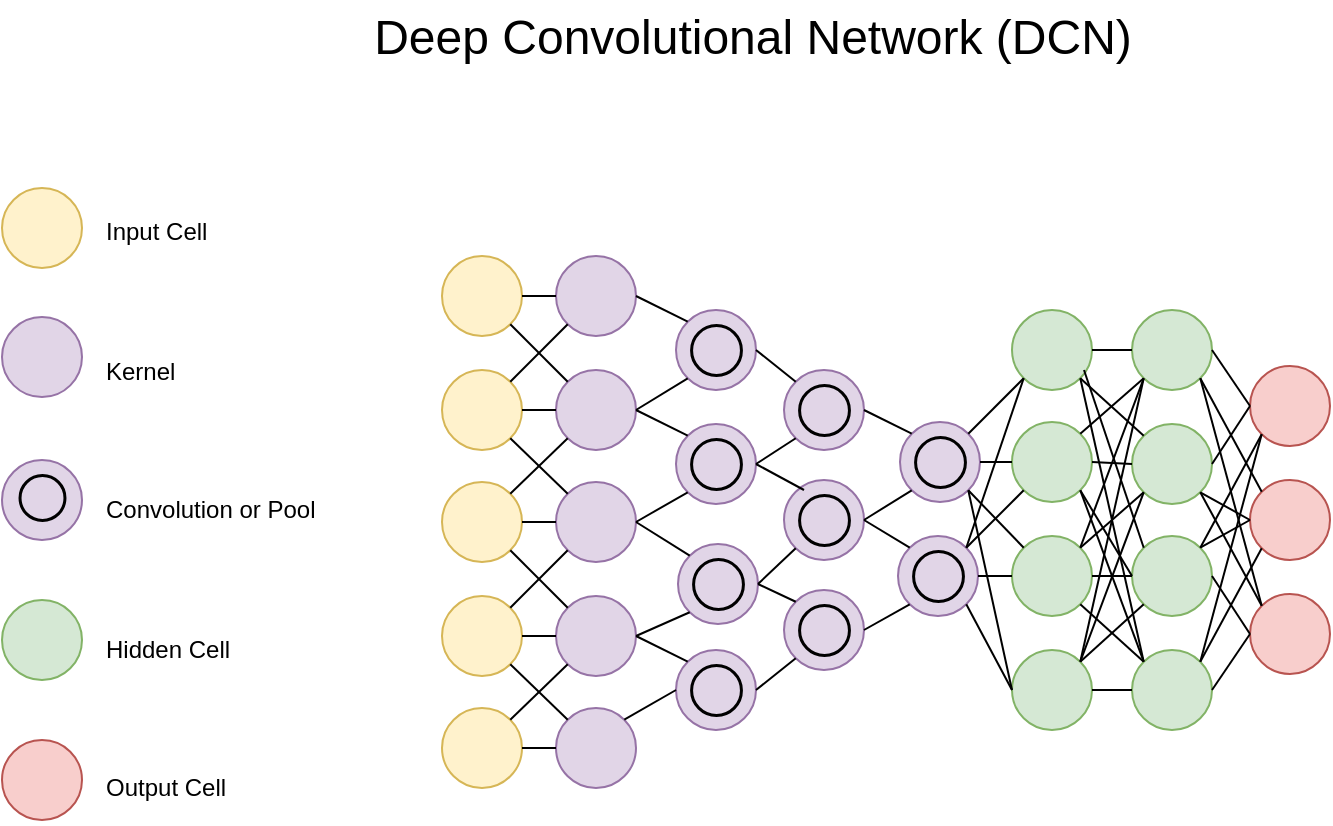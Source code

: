 <mxfile version="20.6.2" type="device"><diagram id="1C0KFWOz3Z1hnWo1IfDT" name="Deep Convolutional Network (DCN)"><mxGraphModel dx="786" dy="572" grid="1" gridSize="10" guides="1" tooltips="1" connect="1" arrows="1" fold="1" page="1" pageScale="1" pageWidth="850" pageHeight="1100" math="0" shadow="0"><root><mxCell id="0"/><mxCell id="1" parent="0"/><mxCell id="4O7t7U1OnSMsDp06-u0s-186" value="&lt;font style=&quot;font-size: 24px;&quot;&gt;Deep Convolutional Network (DCN)&lt;/font&gt;" style="text;html=1;strokeColor=none;fillColor=none;align=center;verticalAlign=middle;whiteSpace=wrap;rounded=0;shadow=1;strokeWidth=1.5;" parent="1" vertex="1"><mxGeometry x="232" y="330" width="387" height="30" as="geometry"/></mxCell><mxCell id="4O7t7U1OnSMsDp06-u0s-187" value="" style="group" parent="1" vertex="1" connectable="0"><mxGeometry x="270" y="454" width="444" height="266" as="geometry"/></mxCell><mxCell id="4O7t7U1OnSMsDp06-u0s-3" value="" style="ellipse;whiteSpace=wrap;html=1;aspect=fixed;strokeColor=#d6b656;fillColor=#fff2cc;" parent="4O7t7U1OnSMsDp06-u0s-187" vertex="1"><mxGeometry width="40" height="40" as="geometry"/></mxCell><mxCell id="4O7t7U1OnSMsDp06-u0s-4" value="" style="ellipse;whiteSpace=wrap;html=1;aspect=fixed;strokeColor=#d6b656;fillColor=#fff2cc;" parent="4O7t7U1OnSMsDp06-u0s-187" vertex="1"><mxGeometry y="57" width="40" height="40" as="geometry"/></mxCell><mxCell id="4O7t7U1OnSMsDp06-u0s-5" value="" style="ellipse;whiteSpace=wrap;html=1;aspect=fixed;strokeColor=#d6b656;fillColor=#fff2cc;" parent="4O7t7U1OnSMsDp06-u0s-187" vertex="1"><mxGeometry y="113" width="40" height="40" as="geometry"/></mxCell><mxCell id="4O7t7U1OnSMsDp06-u0s-6" value="" style="ellipse;whiteSpace=wrap;html=1;aspect=fixed;strokeColor=#d6b656;fillColor=#fff2cc;" parent="4O7t7U1OnSMsDp06-u0s-187" vertex="1"><mxGeometry y="170" width="40" height="40" as="geometry"/></mxCell><mxCell id="4O7t7U1OnSMsDp06-u0s-7" value="" style="ellipse;whiteSpace=wrap;html=1;aspect=fixed;strokeColor=#d6b656;fillColor=#fff2cc;" parent="4O7t7U1OnSMsDp06-u0s-187" vertex="1"><mxGeometry y="226" width="40" height="40" as="geometry"/></mxCell><mxCell id="4O7t7U1OnSMsDp06-u0s-8" value="" style="ellipse;whiteSpace=wrap;html=1;aspect=fixed;strokeColor=#9673a6;fillColor=#E1D5E7;" parent="4O7t7U1OnSMsDp06-u0s-187" vertex="1"><mxGeometry x="57" width="40" height="40" as="geometry"/></mxCell><mxCell id="4O7t7U1OnSMsDp06-u0s-9" value="" style="ellipse;whiteSpace=wrap;html=1;aspect=fixed;strokeColor=#9673a6;fillColor=#e1d5e7;" parent="4O7t7U1OnSMsDp06-u0s-187" vertex="1"><mxGeometry x="57" y="57" width="40" height="40" as="geometry"/></mxCell><mxCell id="4O7t7U1OnSMsDp06-u0s-10" value="" style="ellipse;whiteSpace=wrap;html=1;aspect=fixed;strokeColor=#9673a6;fillColor=#e1d5e7;" parent="4O7t7U1OnSMsDp06-u0s-187" vertex="1"><mxGeometry x="57" y="113" width="40" height="40" as="geometry"/></mxCell><mxCell id="4O7t7U1OnSMsDp06-u0s-11" value="" style="ellipse;whiteSpace=wrap;html=1;aspect=fixed;strokeColor=#9673a6;fillColor=#e1d5e7;" parent="4O7t7U1OnSMsDp06-u0s-187" vertex="1"><mxGeometry x="57" y="170" width="40" height="40" as="geometry"/></mxCell><mxCell id="4O7t7U1OnSMsDp06-u0s-12" value="" style="ellipse;whiteSpace=wrap;html=1;aspect=fixed;strokeColor=#9673a6;fillColor=#e1d5e7;" parent="4O7t7U1OnSMsDp06-u0s-187" vertex="1"><mxGeometry x="57" y="226" width="40" height="40" as="geometry"/></mxCell><mxCell id="4O7t7U1OnSMsDp06-u0s-44" value="" style="ellipse;whiteSpace=wrap;html=1;aspect=fixed;strokeColor=#82b366;fillColor=#d5e8d4;" parent="4O7t7U1OnSMsDp06-u0s-187" vertex="1"><mxGeometry x="285" y="27" width="40" height="40" as="geometry"/></mxCell><mxCell id="4O7t7U1OnSMsDp06-u0s-45" value="" style="ellipse;whiteSpace=wrap;html=1;aspect=fixed;strokeColor=#82b366;fillColor=#d5e8d4;" parent="4O7t7U1OnSMsDp06-u0s-187" vertex="1"><mxGeometry x="285" y="83" width="40" height="40" as="geometry"/></mxCell><mxCell id="4O7t7U1OnSMsDp06-u0s-46" value="" style="ellipse;whiteSpace=wrap;html=1;aspect=fixed;strokeColor=#82b366;fillColor=#d5e8d4;" parent="4O7t7U1OnSMsDp06-u0s-187" vertex="1"><mxGeometry x="285" y="140" width="40" height="40" as="geometry"/></mxCell><mxCell id="4O7t7U1OnSMsDp06-u0s-47" value="" style="ellipse;whiteSpace=wrap;html=1;aspect=fixed;strokeColor=#82b366;fillColor=#d5e8d4;" parent="4O7t7U1OnSMsDp06-u0s-187" vertex="1"><mxGeometry x="285" y="197" width="40" height="40" as="geometry"/></mxCell><mxCell id="4O7t7U1OnSMsDp06-u0s-48" value="" style="ellipse;whiteSpace=wrap;html=1;aspect=fixed;strokeColor=#82b366;fillColor=#d5e8d4;" parent="4O7t7U1OnSMsDp06-u0s-187" vertex="1"><mxGeometry x="345" y="27" width="40" height="40" as="geometry"/></mxCell><mxCell id="4O7t7U1OnSMsDp06-u0s-49" value="" style="ellipse;whiteSpace=wrap;html=1;aspect=fixed;strokeColor=#82b366;fillColor=#d5e8d4;" parent="4O7t7U1OnSMsDp06-u0s-187" vertex="1"><mxGeometry x="345" y="84" width="40" height="40" as="geometry"/></mxCell><mxCell id="4O7t7U1OnSMsDp06-u0s-50" value="" style="ellipse;whiteSpace=wrap;html=1;aspect=fixed;strokeColor=#82b366;fillColor=#d5e8d4;" parent="4O7t7U1OnSMsDp06-u0s-187" vertex="1"><mxGeometry x="345" y="140" width="40" height="40" as="geometry"/></mxCell><mxCell id="4O7t7U1OnSMsDp06-u0s-51" value="" style="ellipse;whiteSpace=wrap;html=1;aspect=fixed;strokeColor=#82b366;fillColor=#d5e8d4;" parent="4O7t7U1OnSMsDp06-u0s-187" vertex="1"><mxGeometry x="345" y="197" width="40" height="40" as="geometry"/></mxCell><mxCell id="4O7t7U1OnSMsDp06-u0s-52" value="" style="ellipse;whiteSpace=wrap;html=1;aspect=fixed;strokeColor=#b85450;fillColor=#f8cecc;" parent="4O7t7U1OnSMsDp06-u0s-187" vertex="1"><mxGeometry x="404" y="55" width="40" height="40" as="geometry"/></mxCell><mxCell id="4O7t7U1OnSMsDp06-u0s-53" value="" style="ellipse;whiteSpace=wrap;html=1;aspect=fixed;strokeColor=#b85450;fillColor=#f8cecc;" parent="4O7t7U1OnSMsDp06-u0s-187" vertex="1"><mxGeometry x="404" y="112" width="40" height="40" as="geometry"/></mxCell><mxCell id="4O7t7U1OnSMsDp06-u0s-54" value="" style="ellipse;whiteSpace=wrap;html=1;aspect=fixed;strokeColor=#b85450;fillColor=#f8cecc;" parent="4O7t7U1OnSMsDp06-u0s-187" vertex="1"><mxGeometry x="404" y="169" width="40" height="40" as="geometry"/></mxCell><mxCell id="4O7t7U1OnSMsDp06-u0s-58" value="" style="group" parent="4O7t7U1OnSMsDp06-u0s-187" vertex="1" connectable="0"><mxGeometry x="117" y="27" width="40" height="40" as="geometry"/></mxCell><mxCell id="4O7t7U1OnSMsDp06-u0s-13" value="" style="ellipse;whiteSpace=wrap;html=1;aspect=fixed;strokeColor=#9673a6;fillColor=#e1d5e7;" parent="4O7t7U1OnSMsDp06-u0s-58" vertex="1"><mxGeometry width="40" height="40" as="geometry"/></mxCell><mxCell id="4O7t7U1OnSMsDp06-u0s-14" value="" style="ellipse;whiteSpace=wrap;html=1;aspect=fixed;fillColor=none;strokeWidth=1.5;" parent="4O7t7U1OnSMsDp06-u0s-58" vertex="1"><mxGeometry x="7.54" y="7.53" width="24.93" height="24.93" as="geometry"/></mxCell><mxCell id="4O7t7U1OnSMsDp06-u0s-62" value="" style="group" parent="4O7t7U1OnSMsDp06-u0s-187" vertex="1" connectable="0"><mxGeometry x="117" y="84" width="40" height="40" as="geometry"/></mxCell><mxCell id="4O7t7U1OnSMsDp06-u0s-63" value="" style="ellipse;whiteSpace=wrap;html=1;aspect=fixed;strokeColor=#9673a6;fillColor=#e1d5e7;" parent="4O7t7U1OnSMsDp06-u0s-62" vertex="1"><mxGeometry width="40" height="40" as="geometry"/></mxCell><mxCell id="4O7t7U1OnSMsDp06-u0s-64" value="" style="ellipse;whiteSpace=wrap;html=1;aspect=fixed;fillColor=none;strokeWidth=1.5;" parent="4O7t7U1OnSMsDp06-u0s-62" vertex="1"><mxGeometry x="7.54" y="7.53" width="24.93" height="24.93" as="geometry"/></mxCell><mxCell id="4O7t7U1OnSMsDp06-u0s-65" value="" style="group" parent="4O7t7U1OnSMsDp06-u0s-187" vertex="1" connectable="0"><mxGeometry x="171" y="57" width="40" height="40" as="geometry"/></mxCell><mxCell id="4O7t7U1OnSMsDp06-u0s-66" value="" style="ellipse;whiteSpace=wrap;html=1;aspect=fixed;strokeColor=#9673a6;fillColor=#e1d5e7;" parent="4O7t7U1OnSMsDp06-u0s-65" vertex="1"><mxGeometry width="40" height="40" as="geometry"/></mxCell><mxCell id="4O7t7U1OnSMsDp06-u0s-67" value="" style="ellipse;whiteSpace=wrap;html=1;aspect=fixed;fillColor=none;strokeWidth=1.5;" parent="4O7t7U1OnSMsDp06-u0s-65" vertex="1"><mxGeometry x="7.54" y="7.53" width="24.93" height="24.93" as="geometry"/></mxCell><mxCell id="4O7t7U1OnSMsDp06-u0s-68" value="" style="group" parent="4O7t7U1OnSMsDp06-u0s-187" vertex="1" connectable="0"><mxGeometry x="116" y="139" width="42" height="42" as="geometry"/></mxCell><mxCell id="4O7t7U1OnSMsDp06-u0s-87" value="" style="group" parent="4O7t7U1OnSMsDp06-u0s-68" vertex="1" connectable="0"><mxGeometry x="2" y="2" width="40" height="40" as="geometry"/></mxCell><mxCell id="4O7t7U1OnSMsDp06-u0s-112" value="" style="group" parent="4O7t7U1OnSMsDp06-u0s-87" vertex="1" connectable="0"><mxGeometry y="3" width="40" height="40" as="geometry"/></mxCell><mxCell id="4O7t7U1OnSMsDp06-u0s-69" value="" style="ellipse;whiteSpace=wrap;html=1;aspect=fixed;strokeColor=#9673a6;fillColor=#e1d5e7;" parent="4O7t7U1OnSMsDp06-u0s-112" vertex="1"><mxGeometry width="40" height="40" as="geometry"/></mxCell><mxCell id="4O7t7U1OnSMsDp06-u0s-70" value="" style="ellipse;whiteSpace=wrap;html=1;aspect=fixed;fillColor=none;strokeWidth=1.5;" parent="4O7t7U1OnSMsDp06-u0s-112" vertex="1"><mxGeometry x="7.54" y="7.53" width="24.93" height="24.93" as="geometry"/></mxCell><mxCell id="4O7t7U1OnSMsDp06-u0s-71" value="" style="group" parent="4O7t7U1OnSMsDp06-u0s-187" vertex="1" connectable="0"><mxGeometry x="171" y="112" width="40" height="40" as="geometry"/></mxCell><mxCell id="4O7t7U1OnSMsDp06-u0s-72" value="" style="ellipse;whiteSpace=wrap;html=1;aspect=fixed;strokeColor=#9673a6;fillColor=#e1d5e7;" parent="4O7t7U1OnSMsDp06-u0s-71" vertex="1"><mxGeometry width="40" height="40" as="geometry"/></mxCell><mxCell id="4O7t7U1OnSMsDp06-u0s-73" value="" style="ellipse;whiteSpace=wrap;html=1;aspect=fixed;fillColor=none;strokeWidth=1.5;" parent="4O7t7U1OnSMsDp06-u0s-71" vertex="1"><mxGeometry x="7.54" y="7.53" width="24.93" height="24.93" as="geometry"/></mxCell><mxCell id="4O7t7U1OnSMsDp06-u0s-74" value="" style="group" parent="4O7t7U1OnSMsDp06-u0s-187" vertex="1" connectable="0"><mxGeometry x="117" y="197" width="40" height="40" as="geometry"/></mxCell><mxCell id="4O7t7U1OnSMsDp06-u0s-75" value="" style="ellipse;whiteSpace=wrap;html=1;aspect=fixed;strokeColor=#9673a6;fillColor=#e1d5e7;" parent="4O7t7U1OnSMsDp06-u0s-74" vertex="1"><mxGeometry width="40" height="40" as="geometry"/></mxCell><mxCell id="4O7t7U1OnSMsDp06-u0s-76" value="" style="ellipse;whiteSpace=wrap;html=1;aspect=fixed;fillColor=none;strokeWidth=1.5;" parent="4O7t7U1OnSMsDp06-u0s-74" vertex="1"><mxGeometry x="7.54" y="7.53" width="24.93" height="24.93" as="geometry"/></mxCell><mxCell id="4O7t7U1OnSMsDp06-u0s-77" value="" style="group" parent="4O7t7U1OnSMsDp06-u0s-187" vertex="1" connectable="0"><mxGeometry x="229" y="83" width="40" height="40" as="geometry"/></mxCell><mxCell id="4O7t7U1OnSMsDp06-u0s-78" value="" style="ellipse;whiteSpace=wrap;html=1;aspect=fixed;strokeColor=#9673a6;fillColor=#e1d5e7;" parent="4O7t7U1OnSMsDp06-u0s-77" vertex="1"><mxGeometry width="40" height="40" as="geometry"/></mxCell><mxCell id="4O7t7U1OnSMsDp06-u0s-79" value="" style="ellipse;whiteSpace=wrap;html=1;aspect=fixed;fillColor=none;strokeWidth=1.5;" parent="4O7t7U1OnSMsDp06-u0s-77" vertex="1"><mxGeometry x="7.54" y="7.53" width="24.93" height="24.93" as="geometry"/></mxCell><mxCell id="4O7t7U1OnSMsDp06-u0s-80" value="" style="group" parent="4O7t7U1OnSMsDp06-u0s-187" vertex="1" connectable="0"><mxGeometry x="228" y="140" width="40" height="40" as="geometry"/></mxCell><mxCell id="4O7t7U1OnSMsDp06-u0s-81" value="" style="ellipse;whiteSpace=wrap;html=1;aspect=fixed;strokeColor=#9673a6;fillColor=#e1d5e7;" parent="4O7t7U1OnSMsDp06-u0s-80" vertex="1"><mxGeometry width="40" height="40" as="geometry"/></mxCell><mxCell id="4O7t7U1OnSMsDp06-u0s-82" value="" style="ellipse;whiteSpace=wrap;html=1;aspect=fixed;fillColor=none;strokeWidth=1.5;" parent="4O7t7U1OnSMsDp06-u0s-80" vertex="1"><mxGeometry x="7.54" y="7.53" width="24.93" height="24.93" as="geometry"/></mxCell><mxCell id="4O7t7U1OnSMsDp06-u0s-83" value="" style="group" parent="4O7t7U1OnSMsDp06-u0s-187" vertex="1" connectable="0"><mxGeometry x="171" y="167" width="40" height="40" as="geometry"/></mxCell><mxCell id="4O7t7U1OnSMsDp06-u0s-84" value="" style="ellipse;whiteSpace=wrap;html=1;aspect=fixed;strokeColor=#9673a6;fillColor=#e1d5e7;" parent="4O7t7U1OnSMsDp06-u0s-83" vertex="1"><mxGeometry width="40" height="40" as="geometry"/></mxCell><mxCell id="4O7t7U1OnSMsDp06-u0s-85" value="" style="ellipse;whiteSpace=wrap;html=1;aspect=fixed;fillColor=none;strokeWidth=1.5;" parent="4O7t7U1OnSMsDp06-u0s-83" vertex="1"><mxGeometry x="7.54" y="7.53" width="24.93" height="24.93" as="geometry"/></mxCell><mxCell id="4O7t7U1OnSMsDp06-u0s-106" value="" style="endArrow=none;html=1;rounded=0;exitX=1;exitY=0.5;exitDx=0;exitDy=0;entryX=0;entryY=0.5;entryDx=0;entryDy=0;" parent="4O7t7U1OnSMsDp06-u0s-187" source="4O7t7U1OnSMsDp06-u0s-3" target="4O7t7U1OnSMsDp06-u0s-8" edge="1"><mxGeometry width="50" height="50" relative="1" as="geometry"><mxPoint x="211" y="219" as="sourcePoint"/><mxPoint x="261" y="169" as="targetPoint"/></mxGeometry></mxCell><mxCell id="4O7t7U1OnSMsDp06-u0s-107" value="" style="endArrow=none;html=1;rounded=0;exitX=1;exitY=0.5;exitDx=0;exitDy=0;entryX=0;entryY=0.5;entryDx=0;entryDy=0;" parent="4O7t7U1OnSMsDp06-u0s-187" source="4O7t7U1OnSMsDp06-u0s-4" target="4O7t7U1OnSMsDp06-u0s-9" edge="1"><mxGeometry width="50" height="50" relative="1" as="geometry"><mxPoint x="211" y="217" as="sourcePoint"/><mxPoint x="261" y="167" as="targetPoint"/></mxGeometry></mxCell><mxCell id="4O7t7U1OnSMsDp06-u0s-108" value="" style="endArrow=none;html=1;rounded=0;exitX=1;exitY=0.5;exitDx=0;exitDy=0;entryX=0;entryY=0.5;entryDx=0;entryDy=0;" parent="4O7t7U1OnSMsDp06-u0s-187" source="4O7t7U1OnSMsDp06-u0s-5" target="4O7t7U1OnSMsDp06-u0s-10" edge="1"><mxGeometry width="50" height="50" relative="1" as="geometry"><mxPoint x="211" y="217" as="sourcePoint"/><mxPoint x="61" y="131" as="targetPoint"/></mxGeometry></mxCell><mxCell id="4O7t7U1OnSMsDp06-u0s-109" value="" style="endArrow=none;html=1;rounded=0;exitX=1;exitY=0.5;exitDx=0;exitDy=0;entryX=0;entryY=0.5;entryDx=0;entryDy=0;" parent="4O7t7U1OnSMsDp06-u0s-187" source="4O7t7U1OnSMsDp06-u0s-6" target="4O7t7U1OnSMsDp06-u0s-11" edge="1"><mxGeometry width="50" height="50" relative="1" as="geometry"><mxPoint x="211" y="217" as="sourcePoint"/><mxPoint x="51" y="207" as="targetPoint"/></mxGeometry></mxCell><mxCell id="4O7t7U1OnSMsDp06-u0s-110" value="" style="endArrow=none;html=1;rounded=0;exitX=1;exitY=0.5;exitDx=0;exitDy=0;entryX=0;entryY=0.5;entryDx=0;entryDy=0;" parent="4O7t7U1OnSMsDp06-u0s-187" source="4O7t7U1OnSMsDp06-u0s-7" target="4O7t7U1OnSMsDp06-u0s-12" edge="1"><mxGeometry width="50" height="50" relative="1" as="geometry"><mxPoint x="211" y="217" as="sourcePoint"/><mxPoint x="261" y="167" as="targetPoint"/></mxGeometry></mxCell><mxCell id="4O7t7U1OnSMsDp06-u0s-113" value="" style="endArrow=none;html=1;rounded=0;exitX=1;exitY=1;exitDx=0;exitDy=0;entryX=0;entryY=0;entryDx=0;entryDy=0;" parent="4O7t7U1OnSMsDp06-u0s-187" source="4O7t7U1OnSMsDp06-u0s-3" target="4O7t7U1OnSMsDp06-u0s-9" edge="1"><mxGeometry width="50" height="50" relative="1" as="geometry"><mxPoint x="211" y="197" as="sourcePoint"/><mxPoint x="261" y="147" as="targetPoint"/></mxGeometry></mxCell><mxCell id="4O7t7U1OnSMsDp06-u0s-114" value="" style="endArrow=none;html=1;rounded=0;exitX=1;exitY=1;exitDx=0;exitDy=0;entryX=0;entryY=0;entryDx=0;entryDy=0;" parent="4O7t7U1OnSMsDp06-u0s-187" source="4O7t7U1OnSMsDp06-u0s-4" target="4O7t7U1OnSMsDp06-u0s-10" edge="1"><mxGeometry width="50" height="50" relative="1" as="geometry"><mxPoint x="211" y="197" as="sourcePoint"/><mxPoint x="261" y="147" as="targetPoint"/></mxGeometry></mxCell><mxCell id="4O7t7U1OnSMsDp06-u0s-115" value="" style="endArrow=none;html=1;rounded=0;exitX=1;exitY=1;exitDx=0;exitDy=0;entryX=0;entryY=0;entryDx=0;entryDy=0;" parent="4O7t7U1OnSMsDp06-u0s-187" source="4O7t7U1OnSMsDp06-u0s-5" target="4O7t7U1OnSMsDp06-u0s-11" edge="1"><mxGeometry width="50" height="50" relative="1" as="geometry"><mxPoint x="211" y="197" as="sourcePoint"/><mxPoint x="261" y="147" as="targetPoint"/></mxGeometry></mxCell><mxCell id="4O7t7U1OnSMsDp06-u0s-116" value="" style="endArrow=none;html=1;rounded=0;exitX=1;exitY=1;exitDx=0;exitDy=0;entryX=0;entryY=0;entryDx=0;entryDy=0;" parent="4O7t7U1OnSMsDp06-u0s-187" source="4O7t7U1OnSMsDp06-u0s-6" target="4O7t7U1OnSMsDp06-u0s-12" edge="1"><mxGeometry width="50" height="50" relative="1" as="geometry"><mxPoint x="211" y="197" as="sourcePoint"/><mxPoint x="261" y="147" as="targetPoint"/></mxGeometry></mxCell><mxCell id="4O7t7U1OnSMsDp06-u0s-117" value="" style="endArrow=none;html=1;rounded=0;exitX=1;exitY=0;exitDx=0;exitDy=0;entryX=0;entryY=1;entryDx=0;entryDy=0;" parent="4O7t7U1OnSMsDp06-u0s-187" source="4O7t7U1OnSMsDp06-u0s-4" target="4O7t7U1OnSMsDp06-u0s-8" edge="1"><mxGeometry width="50" height="50" relative="1" as="geometry"><mxPoint x="21" y="-43" as="sourcePoint"/><mxPoint x="71" y="-93" as="targetPoint"/></mxGeometry></mxCell><mxCell id="4O7t7U1OnSMsDp06-u0s-118" value="" style="endArrow=none;html=1;rounded=0;exitX=1;exitY=0;exitDx=0;exitDy=0;entryX=0;entryY=1;entryDx=0;entryDy=0;" parent="4O7t7U1OnSMsDp06-u0s-187" source="4O7t7U1OnSMsDp06-u0s-5" target="4O7t7U1OnSMsDp06-u0s-9" edge="1"><mxGeometry width="50" height="50" relative="1" as="geometry"><mxPoint x="44.142" y="72.858" as="sourcePoint"/><mxPoint x="72.858" y="44.142" as="targetPoint"/></mxGeometry></mxCell><mxCell id="4O7t7U1OnSMsDp06-u0s-119" value="" style="endArrow=none;html=1;rounded=0;exitX=1;exitY=0;exitDx=0;exitDy=0;entryX=0;entryY=1;entryDx=0;entryDy=0;" parent="4O7t7U1OnSMsDp06-u0s-187" source="4O7t7U1OnSMsDp06-u0s-6" target="4O7t7U1OnSMsDp06-u0s-10" edge="1"><mxGeometry width="50" height="50" relative="1" as="geometry"><mxPoint x="54.142" y="82.858" as="sourcePoint"/><mxPoint x="82.858" y="54.142" as="targetPoint"/></mxGeometry></mxCell><mxCell id="4O7t7U1OnSMsDp06-u0s-120" value="" style="endArrow=none;html=1;rounded=0;exitX=1;exitY=0;exitDx=0;exitDy=0;entryX=0;entryY=1;entryDx=0;entryDy=0;" parent="4O7t7U1OnSMsDp06-u0s-187" source="4O7t7U1OnSMsDp06-u0s-7" target="4O7t7U1OnSMsDp06-u0s-11" edge="1"><mxGeometry width="50" height="50" relative="1" as="geometry"><mxPoint x="64.142" y="92.858" as="sourcePoint"/><mxPoint x="92.858" y="64.142" as="targetPoint"/></mxGeometry></mxCell><mxCell id="4O7t7U1OnSMsDp06-u0s-121" value="" style="endArrow=none;html=1;rounded=0;exitX=1;exitY=0.5;exitDx=0;exitDy=0;entryX=0;entryY=1;entryDx=0;entryDy=0;" parent="4O7t7U1OnSMsDp06-u0s-187" source="4O7t7U1OnSMsDp06-u0s-9" target="4O7t7U1OnSMsDp06-u0s-13" edge="1"><mxGeometry width="50" height="50" relative="1" as="geometry"><mxPoint x="74.142" y="102.858" as="sourcePoint"/><mxPoint x="102.858" y="74.142" as="targetPoint"/></mxGeometry></mxCell><mxCell id="4O7t7U1OnSMsDp06-u0s-123" value="" style="endArrow=none;html=1;rounded=0;exitX=1;exitY=0.5;exitDx=0;exitDy=0;entryX=0;entryY=0;entryDx=0;entryDy=0;" parent="4O7t7U1OnSMsDp06-u0s-187" source="4O7t7U1OnSMsDp06-u0s-8" target="4O7t7U1OnSMsDp06-u0s-13" edge="1"><mxGeometry width="50" height="50" relative="1" as="geometry"><mxPoint x="107" y="87" as="sourcePoint"/><mxPoint x="126.858" y="71.142" as="targetPoint"/></mxGeometry></mxCell><mxCell id="4O7t7U1OnSMsDp06-u0s-125" value="" style="endArrow=none;html=1;rounded=0;exitX=1;exitY=0.5;exitDx=0;exitDy=0;entryX=0;entryY=1;entryDx=0;entryDy=0;" parent="4O7t7U1OnSMsDp06-u0s-187" source="4O7t7U1OnSMsDp06-u0s-10" target="4O7t7U1OnSMsDp06-u0s-63" edge="1"><mxGeometry width="50" height="50" relative="1" as="geometry"><mxPoint x="107" y="87" as="sourcePoint"/><mxPoint x="132.858" y="71.142" as="targetPoint"/></mxGeometry></mxCell><mxCell id="4O7t7U1OnSMsDp06-u0s-129" value="" style="endArrow=none;html=1;rounded=0;exitX=1;exitY=0.5;exitDx=0;exitDy=0;entryX=0;entryY=0;entryDx=0;entryDy=0;" parent="4O7t7U1OnSMsDp06-u0s-187" source="4O7t7U1OnSMsDp06-u0s-9" target="4O7t7U1OnSMsDp06-u0s-63" edge="1"><mxGeometry width="50" height="50" relative="1" as="geometry"><mxPoint x="127" y="107" as="sourcePoint"/><mxPoint x="152.858" y="91.142" as="targetPoint"/></mxGeometry></mxCell><mxCell id="4O7t7U1OnSMsDp06-u0s-131" value="" style="endArrow=none;html=1;rounded=0;exitX=1;exitY=0.5;exitDx=0;exitDy=0;entryX=0;entryY=1;entryDx=0;entryDy=0;" parent="4O7t7U1OnSMsDp06-u0s-187" source="4O7t7U1OnSMsDp06-u0s-11" target="4O7t7U1OnSMsDp06-u0s-69" edge="1"><mxGeometry width="50" height="50" relative="1" as="geometry"><mxPoint x="147" y="127" as="sourcePoint"/><mxPoint x="172.858" y="111.142" as="targetPoint"/></mxGeometry></mxCell><mxCell id="4O7t7U1OnSMsDp06-u0s-132" value="" style="endArrow=none;html=1;rounded=0;exitX=1;exitY=0.5;exitDx=0;exitDy=0;entryX=0;entryY=0;entryDx=0;entryDy=0;" parent="4O7t7U1OnSMsDp06-u0s-187" source="4O7t7U1OnSMsDp06-u0s-11" target="4O7t7U1OnSMsDp06-u0s-75" edge="1"><mxGeometry width="50" height="50" relative="1" as="geometry"><mxPoint x="157" y="137" as="sourcePoint"/><mxPoint x="182.858" y="121.142" as="targetPoint"/></mxGeometry></mxCell><mxCell id="4O7t7U1OnSMsDp06-u0s-133" value="" style="endArrow=none;html=1;rounded=0;exitX=1;exitY=0;exitDx=0;exitDy=0;entryX=0;entryY=0.5;entryDx=0;entryDy=0;" parent="4O7t7U1OnSMsDp06-u0s-187" source="4O7t7U1OnSMsDp06-u0s-12" target="4O7t7U1OnSMsDp06-u0s-75" edge="1"><mxGeometry width="50" height="50" relative="1" as="geometry"><mxPoint x="167" y="147" as="sourcePoint"/><mxPoint x="192.858" y="131.142" as="targetPoint"/></mxGeometry></mxCell><mxCell id="4O7t7U1OnSMsDp06-u0s-135" value="" style="endArrow=none;html=1;rounded=0;exitX=1;exitY=0.5;exitDx=0;exitDy=0;entryX=0;entryY=0;entryDx=0;entryDy=0;" parent="4O7t7U1OnSMsDp06-u0s-187" source="4O7t7U1OnSMsDp06-u0s-10" target="4O7t7U1OnSMsDp06-u0s-69" edge="1"><mxGeometry width="50" height="50" relative="1" as="geometry"><mxPoint x="107" y="143" as="sourcePoint"/><mxPoint x="132.858" y="128.142" as="targetPoint"/></mxGeometry></mxCell><mxCell id="4O7t7U1OnSMsDp06-u0s-136" value="" style="endArrow=none;html=1;rounded=0;exitX=1;exitY=0.5;exitDx=0;exitDy=0;entryX=0;entryY=0;entryDx=0;entryDy=0;" parent="4O7t7U1OnSMsDp06-u0s-187" source="4O7t7U1OnSMsDp06-u0s-13" target="4O7t7U1OnSMsDp06-u0s-66" edge="1"><mxGeometry width="50" height="50" relative="1" as="geometry"><mxPoint x="191" y="297" as="sourcePoint"/><mxPoint x="241" y="247" as="targetPoint"/></mxGeometry></mxCell><mxCell id="4O7t7U1OnSMsDp06-u0s-137" value="" style="endArrow=none;html=1;rounded=0;exitX=1;exitY=0.5;exitDx=0;exitDy=0;entryX=0;entryY=1;entryDx=0;entryDy=0;" parent="4O7t7U1OnSMsDp06-u0s-187" source="4O7t7U1OnSMsDp06-u0s-63" target="4O7t7U1OnSMsDp06-u0s-66" edge="1"><mxGeometry width="50" height="50" relative="1" as="geometry"><mxPoint x="167" y="57" as="sourcePoint"/><mxPoint x="186.858" y="72.858" as="targetPoint"/></mxGeometry></mxCell><mxCell id="4O7t7U1OnSMsDp06-u0s-138" value="" style="endArrow=none;html=1;rounded=0;exitX=1;exitY=0.5;exitDx=0;exitDy=0;entryX=0;entryY=1;entryDx=0;entryDy=0;" parent="4O7t7U1OnSMsDp06-u0s-187" source="4O7t7U1OnSMsDp06-u0s-69" target="4O7t7U1OnSMsDp06-u0s-72" edge="1"><mxGeometry width="50" height="50" relative="1" as="geometry"><mxPoint x="167" y="114" as="sourcePoint"/><mxPoint x="186.858" y="101.142" as="targetPoint"/></mxGeometry></mxCell><mxCell id="4O7t7U1OnSMsDp06-u0s-139" value="" style="endArrow=none;html=1;rounded=0;exitX=1;exitY=0.5;exitDx=0;exitDy=0;entryX=0.25;entryY=0.125;entryDx=0;entryDy=0;entryPerimeter=0;" parent="4O7t7U1OnSMsDp06-u0s-187" source="4O7t7U1OnSMsDp06-u0s-63" target="4O7t7U1OnSMsDp06-u0s-72" edge="1"><mxGeometry width="50" height="50" relative="1" as="geometry"><mxPoint x="168" y="174" as="sourcePoint"/><mxPoint x="186.858" y="156.142" as="targetPoint"/></mxGeometry></mxCell><mxCell id="4O7t7U1OnSMsDp06-u0s-142" value="" style="endArrow=none;html=1;rounded=0;exitX=1;exitY=0.5;exitDx=0;exitDy=0;entryX=0;entryY=0;entryDx=0;entryDy=0;" parent="4O7t7U1OnSMsDp06-u0s-187" source="4O7t7U1OnSMsDp06-u0s-69" target="4O7t7U1OnSMsDp06-u0s-84" edge="1"><mxGeometry width="50" height="50" relative="1" as="geometry"><mxPoint x="168" y="174" as="sourcePoint"/><mxPoint x="186.858" y="156.142" as="targetPoint"/></mxGeometry></mxCell><mxCell id="4O7t7U1OnSMsDp06-u0s-143" value="" style="endArrow=none;html=1;rounded=0;exitX=1;exitY=0.5;exitDx=0;exitDy=0;entryX=0;entryY=1;entryDx=0;entryDy=0;" parent="4O7t7U1OnSMsDp06-u0s-187" source="4O7t7U1OnSMsDp06-u0s-75" target="4O7t7U1OnSMsDp06-u0s-84" edge="1"><mxGeometry width="50" height="50" relative="1" as="geometry"><mxPoint x="168" y="174" as="sourcePoint"/><mxPoint x="181" y="217" as="targetPoint"/></mxGeometry></mxCell><mxCell id="4O7t7U1OnSMsDp06-u0s-144" value="" style="endArrow=none;html=1;rounded=0;exitX=1;exitY=0.5;exitDx=0;exitDy=0;entryX=0;entryY=0;entryDx=0;entryDy=0;" parent="4O7t7U1OnSMsDp06-u0s-187" source="4O7t7U1OnSMsDp06-u0s-66" target="4O7t7U1OnSMsDp06-u0s-78" edge="1"><mxGeometry width="50" height="50" relative="1" as="geometry"><mxPoint x="167" y="227" as="sourcePoint"/><mxPoint x="186.858" y="211.142" as="targetPoint"/></mxGeometry></mxCell><mxCell id="4O7t7U1OnSMsDp06-u0s-145" value="" style="endArrow=none;html=1;rounded=0;exitX=1;exitY=0.5;exitDx=0;exitDy=0;entryX=0;entryY=1;entryDx=0;entryDy=0;" parent="4O7t7U1OnSMsDp06-u0s-187" source="4O7t7U1OnSMsDp06-u0s-72" target="4O7t7U1OnSMsDp06-u0s-78" edge="1"><mxGeometry width="50" height="50" relative="1" as="geometry"><mxPoint x="221" y="87" as="sourcePoint"/><mxPoint x="244.858" y="98.858" as="targetPoint"/></mxGeometry></mxCell><mxCell id="4O7t7U1OnSMsDp06-u0s-146" value="" style="endArrow=none;html=1;rounded=0;exitX=1;exitY=0.5;exitDx=0;exitDy=0;entryX=0;entryY=1;entryDx=0;entryDy=0;" parent="4O7t7U1OnSMsDp06-u0s-187" source="4O7t7U1OnSMsDp06-u0s-84" target="4O7t7U1OnSMsDp06-u0s-81" edge="1"><mxGeometry width="50" height="50" relative="1" as="geometry"><mxPoint x="221" y="142" as="sourcePoint"/><mxPoint x="244.858" y="127.142" as="targetPoint"/></mxGeometry></mxCell><mxCell id="4O7t7U1OnSMsDp06-u0s-147" value="" style="endArrow=none;html=1;rounded=0;exitX=1;exitY=0.5;exitDx=0;exitDy=0;entryX=0;entryY=0;entryDx=0;entryDy=0;" parent="4O7t7U1OnSMsDp06-u0s-187" source="4O7t7U1OnSMsDp06-u0s-72" target="4O7t7U1OnSMsDp06-u0s-81" edge="1"><mxGeometry width="50" height="50" relative="1" as="geometry"><mxPoint x="221" y="197" as="sourcePoint"/><mxPoint x="243.858" y="184.142" as="targetPoint"/></mxGeometry></mxCell><mxCell id="4O7t7U1OnSMsDp06-u0s-148" value="" style="endArrow=none;html=1;rounded=0;entryX=0;entryY=1;entryDx=0;entryDy=0;exitX=1;exitY=0;exitDx=0;exitDy=0;" parent="4O7t7U1OnSMsDp06-u0s-187" source="4O7t7U1OnSMsDp06-u0s-78" target="4O7t7U1OnSMsDp06-u0s-44" edge="1"><mxGeometry width="50" height="50" relative="1" as="geometry"><mxPoint x="249" y="61" as="sourcePoint"/><mxPoint x="244.858" y="98.858" as="targetPoint"/></mxGeometry></mxCell><mxCell id="4O7t7U1OnSMsDp06-u0s-150" value="" style="endArrow=none;html=1;rounded=0;entryX=0;entryY=0.5;entryDx=0;entryDy=0;exitX=1;exitY=0.5;exitDx=0;exitDy=0;" parent="4O7t7U1OnSMsDp06-u0s-187" source="4O7t7U1OnSMsDp06-u0s-78" target="4O7t7U1OnSMsDp06-u0s-45" edge="1"><mxGeometry width="50" height="50" relative="1" as="geometry"><mxPoint x="221" y="37" as="sourcePoint"/><mxPoint x="300.858" y="71.142" as="targetPoint"/></mxGeometry></mxCell><mxCell id="4O7t7U1OnSMsDp06-u0s-151" value="" style="endArrow=none;html=1;rounded=0;entryX=0;entryY=0.5;entryDx=0;entryDy=0;exitX=1;exitY=0.5;exitDx=0;exitDy=0;" parent="4O7t7U1OnSMsDp06-u0s-187" source="4O7t7U1OnSMsDp06-u0s-81" target="4O7t7U1OnSMsDp06-u0s-46" edge="1"><mxGeometry width="50" height="50" relative="1" as="geometry"><mxPoint x="279" y="113" as="sourcePoint"/><mxPoint x="295" y="113" as="targetPoint"/></mxGeometry></mxCell><mxCell id="4O7t7U1OnSMsDp06-u0s-152" value="" style="endArrow=none;html=1;rounded=0;entryX=0;entryY=0.5;entryDx=0;entryDy=0;exitX=1;exitY=1;exitDx=0;exitDy=0;" parent="4O7t7U1OnSMsDp06-u0s-187" source="4O7t7U1OnSMsDp06-u0s-81" target="4O7t7U1OnSMsDp06-u0s-47" edge="1"><mxGeometry width="50" height="50" relative="1" as="geometry"><mxPoint x="273.142" y="98.858" as="sourcePoint"/><mxPoint x="300.858" y="71.142" as="targetPoint"/></mxGeometry></mxCell><mxCell id="4O7t7U1OnSMsDp06-u0s-153" value="" style="endArrow=none;html=1;rounded=0;entryX=0;entryY=1;entryDx=0;entryDy=0;exitX=1;exitY=0;exitDx=0;exitDy=0;" parent="4O7t7U1OnSMsDp06-u0s-187" source="4O7t7U1OnSMsDp06-u0s-81" target="4O7t7U1OnSMsDp06-u0s-44" edge="1"><mxGeometry width="50" height="50" relative="1" as="geometry"><mxPoint x="273.142" y="98.858" as="sourcePoint"/><mxPoint x="300.858" y="71.142" as="targetPoint"/></mxGeometry></mxCell><mxCell id="4O7t7U1OnSMsDp06-u0s-154" value="" style="endArrow=none;html=1;rounded=0;entryX=0;entryY=0.5;entryDx=0;entryDy=0;exitX=1;exitY=1;exitDx=0;exitDy=0;" parent="4O7t7U1OnSMsDp06-u0s-187" source="4O7t7U1OnSMsDp06-u0s-78" target="4O7t7U1OnSMsDp06-u0s-47" edge="1"><mxGeometry width="50" height="50" relative="1" as="geometry"><mxPoint x="273.142" y="98.858" as="sourcePoint"/><mxPoint x="300.858" y="71.142" as="targetPoint"/></mxGeometry></mxCell><mxCell id="4O7t7U1OnSMsDp06-u0s-155" value="" style="endArrow=none;html=1;rounded=0;entryX=0;entryY=0;entryDx=0;entryDy=0;exitX=1;exitY=1;exitDx=0;exitDy=0;" parent="4O7t7U1OnSMsDp06-u0s-187" source="4O7t7U1OnSMsDp06-u0s-78" target="4O7t7U1OnSMsDp06-u0s-46" edge="1"><mxGeometry width="50" height="50" relative="1" as="geometry"><mxPoint x="281" y="127" as="sourcePoint"/><mxPoint x="295" y="227" as="targetPoint"/></mxGeometry></mxCell><mxCell id="4O7t7U1OnSMsDp06-u0s-156" value="" style="endArrow=none;html=1;rounded=0;entryX=0;entryY=1;entryDx=0;entryDy=0;exitX=1;exitY=0;exitDx=0;exitDy=0;" parent="4O7t7U1OnSMsDp06-u0s-187" source="4O7t7U1OnSMsDp06-u0s-81" target="4O7t7U1OnSMsDp06-u0s-45" edge="1"><mxGeometry width="50" height="50" relative="1" as="geometry"><mxPoint x="231" y="7" as="sourcePoint"/><mxPoint x="300.858" y="71.142" as="targetPoint"/></mxGeometry></mxCell><mxCell id="4O7t7U1OnSMsDp06-u0s-157" value="" style="endArrow=none;html=1;rounded=0;exitX=1;exitY=0.5;exitDx=0;exitDy=0;entryX=0;entryY=0.5;entryDx=0;entryDy=0;" parent="4O7t7U1OnSMsDp06-u0s-187" source="4O7t7U1OnSMsDp06-u0s-44" target="4O7t7U1OnSMsDp06-u0s-48" edge="1"><mxGeometry width="50" height="50" relative="1" as="geometry"><mxPoint x="311" y="-3" as="sourcePoint"/><mxPoint x="361" y="-53" as="targetPoint"/></mxGeometry></mxCell><mxCell id="4O7t7U1OnSMsDp06-u0s-159" value="" style="endArrow=none;html=1;rounded=0;exitX=1;exitY=1;exitDx=0;exitDy=0;entryX=0;entryY=0;entryDx=0;entryDy=0;" parent="4O7t7U1OnSMsDp06-u0s-187" source="4O7t7U1OnSMsDp06-u0s-44" target="4O7t7U1OnSMsDp06-u0s-49" edge="1"><mxGeometry width="50" height="50" relative="1" as="geometry"><mxPoint x="281" y="7" as="sourcePoint"/><mxPoint x="331" y="-43" as="targetPoint"/></mxGeometry></mxCell><mxCell id="4O7t7U1OnSMsDp06-u0s-160" value="" style="endArrow=none;html=1;rounded=0;entryX=0;entryY=0;entryDx=0;entryDy=0;" parent="4O7t7U1OnSMsDp06-u0s-187" target="4O7t7U1OnSMsDp06-u0s-50" edge="1"><mxGeometry width="50" height="50" relative="1" as="geometry"><mxPoint x="321" y="57" as="sourcePoint"/><mxPoint x="360.858" y="99.858" as="targetPoint"/></mxGeometry></mxCell><mxCell id="4O7t7U1OnSMsDp06-u0s-161" value="" style="endArrow=none;html=1;rounded=0;entryX=0;entryY=0;entryDx=0;entryDy=0;exitX=1;exitY=1;exitDx=0;exitDy=0;" parent="4O7t7U1OnSMsDp06-u0s-187" source="4O7t7U1OnSMsDp06-u0s-44" target="4O7t7U1OnSMsDp06-u0s-51" edge="1"><mxGeometry width="50" height="50" relative="1" as="geometry"><mxPoint x="331" y="67" as="sourcePoint"/><mxPoint x="360.858" y="155.858" as="targetPoint"/></mxGeometry></mxCell><mxCell id="4O7t7U1OnSMsDp06-u0s-162" value="" style="endArrow=none;html=1;rounded=0;entryX=0;entryY=0.5;entryDx=0;entryDy=0;exitX=1;exitY=1;exitDx=0;exitDy=0;" parent="4O7t7U1OnSMsDp06-u0s-187" source="4O7t7U1OnSMsDp06-u0s-45" target="4O7t7U1OnSMsDp06-u0s-50" edge="1"><mxGeometry width="50" height="50" relative="1" as="geometry"><mxPoint x="341" y="77" as="sourcePoint"/><mxPoint x="370.858" y="165.858" as="targetPoint"/></mxGeometry></mxCell><mxCell id="4O7t7U1OnSMsDp06-u0s-163" value="" style="endArrow=none;html=1;rounded=0;entryX=0;entryY=0;entryDx=0;entryDy=0;exitX=1;exitY=1;exitDx=0;exitDy=0;" parent="4O7t7U1OnSMsDp06-u0s-187" source="4O7t7U1OnSMsDp06-u0s-45" target="4O7t7U1OnSMsDp06-u0s-51" edge="1"><mxGeometry width="50" height="50" relative="1" as="geometry"><mxPoint x="329.142" y="127.142" as="sourcePoint"/><mxPoint x="355" y="170" as="targetPoint"/></mxGeometry></mxCell><mxCell id="4O7t7U1OnSMsDp06-u0s-164" value="" style="endArrow=none;html=1;rounded=0;entryX=0;entryY=0.5;entryDx=0;entryDy=0;exitX=1;exitY=0.5;exitDx=0;exitDy=0;" parent="4O7t7U1OnSMsDp06-u0s-187" source="4O7t7U1OnSMsDp06-u0s-45" target="4O7t7U1OnSMsDp06-u0s-49" edge="1"><mxGeometry width="50" height="50" relative="1" as="geometry"><mxPoint x="329.142" y="127.142" as="sourcePoint"/><mxPoint x="360.858" y="212.858" as="targetPoint"/></mxGeometry></mxCell><mxCell id="4O7t7U1OnSMsDp06-u0s-165" value="" style="endArrow=none;html=1;rounded=0;entryX=0;entryY=0.5;entryDx=0;entryDy=0;exitX=1;exitY=0.5;exitDx=0;exitDy=0;" parent="4O7t7U1OnSMsDp06-u0s-187" source="4O7t7U1OnSMsDp06-u0s-46" target="4O7t7U1OnSMsDp06-u0s-50" edge="1"><mxGeometry width="50" height="50" relative="1" as="geometry"><mxPoint x="335" y="113" as="sourcePoint"/><mxPoint x="355" y="114" as="targetPoint"/></mxGeometry></mxCell><mxCell id="4O7t7U1OnSMsDp06-u0s-166" value="" style="endArrow=none;html=1;rounded=0;entryX=0;entryY=0;entryDx=0;entryDy=0;exitX=1;exitY=1;exitDx=0;exitDy=0;" parent="4O7t7U1OnSMsDp06-u0s-187" source="4O7t7U1OnSMsDp06-u0s-46" target="4O7t7U1OnSMsDp06-u0s-51" edge="1"><mxGeometry width="50" height="50" relative="1" as="geometry"><mxPoint x="335" y="170" as="sourcePoint"/><mxPoint x="355" y="170" as="targetPoint"/></mxGeometry></mxCell><mxCell id="4O7t7U1OnSMsDp06-u0s-167" value="" style="endArrow=none;html=1;rounded=0;exitX=1;exitY=0.5;exitDx=0;exitDy=0;entryX=0;entryY=0.5;entryDx=0;entryDy=0;" parent="4O7t7U1OnSMsDp06-u0s-187" source="4O7t7U1OnSMsDp06-u0s-47" target="4O7t7U1OnSMsDp06-u0s-51" edge="1"><mxGeometry width="50" height="50" relative="1" as="geometry"><mxPoint x="329.142" y="184.142" as="sourcePoint"/><mxPoint x="341" y="237" as="targetPoint"/></mxGeometry></mxCell><mxCell id="4O7t7U1OnSMsDp06-u0s-168" value="" style="endArrow=none;html=1;rounded=0;exitX=1;exitY=0;exitDx=0;exitDy=0;entryX=0;entryY=1;entryDx=0;entryDy=0;" parent="4O7t7U1OnSMsDp06-u0s-187" source="4O7t7U1OnSMsDp06-u0s-47" target="4O7t7U1OnSMsDp06-u0s-50" edge="1"><mxGeometry width="50" height="50" relative="1" as="geometry"><mxPoint x="335" y="227" as="sourcePoint"/><mxPoint x="355" y="227" as="targetPoint"/></mxGeometry></mxCell><mxCell id="4O7t7U1OnSMsDp06-u0s-169" value="" style="endArrow=none;html=1;rounded=0;exitX=1;exitY=0;exitDx=0;exitDy=0;entryX=0;entryY=1;entryDx=0;entryDy=0;" parent="4O7t7U1OnSMsDp06-u0s-187" source="4O7t7U1OnSMsDp06-u0s-47" target="4O7t7U1OnSMsDp06-u0s-49" edge="1"><mxGeometry width="50" height="50" relative="1" as="geometry"><mxPoint x="329.142" y="212.858" as="sourcePoint"/><mxPoint x="360.858" y="184.142" as="targetPoint"/></mxGeometry></mxCell><mxCell id="4O7t7U1OnSMsDp06-u0s-170" value="" style="endArrow=none;html=1;rounded=0;exitX=1;exitY=0;exitDx=0;exitDy=0;entryX=0;entryY=1;entryDx=0;entryDy=0;" parent="4O7t7U1OnSMsDp06-u0s-187" source="4O7t7U1OnSMsDp06-u0s-47" target="4O7t7U1OnSMsDp06-u0s-48" edge="1"><mxGeometry width="50" height="50" relative="1" as="geometry"><mxPoint x="329.142" y="212.858" as="sourcePoint"/><mxPoint x="360.858" y="128.142" as="targetPoint"/></mxGeometry></mxCell><mxCell id="4O7t7U1OnSMsDp06-u0s-171" value="" style="endArrow=none;html=1;rounded=0;exitX=1;exitY=0;exitDx=0;exitDy=0;entryX=0;entryY=1;entryDx=0;entryDy=0;" parent="4O7t7U1OnSMsDp06-u0s-187" source="4O7t7U1OnSMsDp06-u0s-46" target="4O7t7U1OnSMsDp06-u0s-49" edge="1"><mxGeometry width="50" height="50" relative="1" as="geometry"><mxPoint x="329.142" y="212.858" as="sourcePoint"/><mxPoint x="360.858" y="71.142" as="targetPoint"/></mxGeometry></mxCell><mxCell id="4O7t7U1OnSMsDp06-u0s-172" value="" style="endArrow=none;html=1;rounded=0;exitX=1;exitY=0;exitDx=0;exitDy=0;entryX=0;entryY=1;entryDx=0;entryDy=0;" parent="4O7t7U1OnSMsDp06-u0s-187" source="4O7t7U1OnSMsDp06-u0s-46" target="4O7t7U1OnSMsDp06-u0s-48" edge="1"><mxGeometry width="50" height="50" relative="1" as="geometry"><mxPoint x="329.142" y="155.858" as="sourcePoint"/><mxPoint x="360.858" y="128.142" as="targetPoint"/></mxGeometry></mxCell><mxCell id="4O7t7U1OnSMsDp06-u0s-173" value="" style="endArrow=none;html=1;rounded=0;exitX=1;exitY=0;exitDx=0;exitDy=0;entryX=0;entryY=1;entryDx=0;entryDy=0;" parent="4O7t7U1OnSMsDp06-u0s-187" source="4O7t7U1OnSMsDp06-u0s-45" target="4O7t7U1OnSMsDp06-u0s-48" edge="1"><mxGeometry width="50" height="50" relative="1" as="geometry"><mxPoint x="339.142" y="165.858" as="sourcePoint"/><mxPoint x="370.858" y="138.142" as="targetPoint"/></mxGeometry></mxCell><mxCell id="4O7t7U1OnSMsDp06-u0s-174" value="" style="endArrow=none;html=1;rounded=0;exitX=1;exitY=0.5;exitDx=0;exitDy=0;entryX=0;entryY=0.5;entryDx=0;entryDy=0;" parent="4O7t7U1OnSMsDp06-u0s-187" source="4O7t7U1OnSMsDp06-u0s-48" target="4O7t7U1OnSMsDp06-u0s-52" edge="1"><mxGeometry width="50" height="50" relative="1" as="geometry"><mxPoint x="349.142" y="175.858" as="sourcePoint"/><mxPoint x="380.858" y="148.142" as="targetPoint"/></mxGeometry></mxCell><mxCell id="4O7t7U1OnSMsDp06-u0s-175" value="" style="endArrow=none;html=1;rounded=0;exitX=0;exitY=0.5;exitDx=0;exitDy=0;entryX=1;entryY=0.5;entryDx=0;entryDy=0;" parent="4O7t7U1OnSMsDp06-u0s-187" source="4O7t7U1OnSMsDp06-u0s-52" target="4O7t7U1OnSMsDp06-u0s-49" edge="1"><mxGeometry width="50" height="50" relative="1" as="geometry"><mxPoint x="395" y="57" as="sourcePoint"/><mxPoint x="414" y="85" as="targetPoint"/></mxGeometry></mxCell><mxCell id="4O7t7U1OnSMsDp06-u0s-176" value="" style="endArrow=none;html=1;rounded=0;exitX=0;exitY=0.5;exitDx=0;exitDy=0;entryX=1;entryY=0.5;entryDx=0;entryDy=0;" parent="4O7t7U1OnSMsDp06-u0s-187" source="4O7t7U1OnSMsDp06-u0s-54" target="4O7t7U1OnSMsDp06-u0s-50" edge="1"><mxGeometry width="50" height="50" relative="1" as="geometry"><mxPoint x="414" y="85" as="sourcePoint"/><mxPoint x="395" y="114" as="targetPoint"/></mxGeometry></mxCell><mxCell id="4O7t7U1OnSMsDp06-u0s-177" value="" style="endArrow=none;html=1;rounded=0;exitX=0;exitY=0.5;exitDx=0;exitDy=0;entryX=1;entryY=0.5;entryDx=0;entryDy=0;" parent="4O7t7U1OnSMsDp06-u0s-187" source="4O7t7U1OnSMsDp06-u0s-54" target="4O7t7U1OnSMsDp06-u0s-51" edge="1"><mxGeometry width="50" height="50" relative="1" as="geometry"><mxPoint x="414" y="199" as="sourcePoint"/><mxPoint x="395" y="170" as="targetPoint"/></mxGeometry></mxCell><mxCell id="4O7t7U1OnSMsDp06-u0s-178" value="" style="endArrow=none;html=1;rounded=0;exitX=0;exitY=1;exitDx=0;exitDy=0;entryX=1;entryY=0;entryDx=0;entryDy=0;" parent="4O7t7U1OnSMsDp06-u0s-187" source="4O7t7U1OnSMsDp06-u0s-53" target="4O7t7U1OnSMsDp06-u0s-51" edge="1"><mxGeometry width="50" height="50" relative="1" as="geometry"><mxPoint x="414" y="199" as="sourcePoint"/><mxPoint x="395" y="227" as="targetPoint"/></mxGeometry></mxCell><mxCell id="4O7t7U1OnSMsDp06-u0s-179" value="" style="endArrow=none;html=1;rounded=0;exitX=0;exitY=1;exitDx=0;exitDy=0;entryX=1;entryY=0;entryDx=0;entryDy=0;" parent="4O7t7U1OnSMsDp06-u0s-187" source="4O7t7U1OnSMsDp06-u0s-52" target="4O7t7U1OnSMsDp06-u0s-50" edge="1"><mxGeometry width="50" height="50" relative="1" as="geometry"><mxPoint x="419.858" y="156.142" as="sourcePoint"/><mxPoint x="389.142" y="212.858" as="targetPoint"/></mxGeometry></mxCell><mxCell id="4O7t7U1OnSMsDp06-u0s-180" value="" style="endArrow=none;html=1;rounded=0;exitX=0;exitY=0.5;exitDx=0;exitDy=0;entryX=1;entryY=1;entryDx=0;entryDy=0;" parent="4O7t7U1OnSMsDp06-u0s-187" source="4O7t7U1OnSMsDp06-u0s-53" target="4O7t7U1OnSMsDp06-u0s-49" edge="1"><mxGeometry width="50" height="50" relative="1" as="geometry"><mxPoint x="419.858" y="99.142" as="sourcePoint"/><mxPoint x="389.142" y="155.858" as="targetPoint"/></mxGeometry></mxCell><mxCell id="4O7t7U1OnSMsDp06-u0s-181" value="" style="endArrow=none;html=1;rounded=0;entryX=1;entryY=0;entryDx=0;entryDy=0;exitX=0;exitY=0.5;exitDx=0;exitDy=0;" parent="4O7t7U1OnSMsDp06-u0s-187" source="4O7t7U1OnSMsDp06-u0s-53" target="4O7t7U1OnSMsDp06-u0s-50" edge="1"><mxGeometry width="50" height="50" relative="1" as="geometry"><mxPoint x="491" y="167" as="sourcePoint"/><mxPoint x="389.142" y="128.142" as="targetPoint"/></mxGeometry></mxCell><mxCell id="4O7t7U1OnSMsDp06-u0s-182" value="" style="endArrow=none;html=1;rounded=0;entryX=1;entryY=1;entryDx=0;entryDy=0;exitX=0;exitY=0;exitDx=0;exitDy=0;" parent="4O7t7U1OnSMsDp06-u0s-187" source="4O7t7U1OnSMsDp06-u0s-53" target="4O7t7U1OnSMsDp06-u0s-48" edge="1"><mxGeometry width="50" height="50" relative="1" as="geometry"><mxPoint x="501" y="117" as="sourcePoint"/><mxPoint x="399.142" y="138.142" as="targetPoint"/></mxGeometry></mxCell><mxCell id="4O7t7U1OnSMsDp06-u0s-183" value="" style="endArrow=none;html=1;rounded=0;entryX=1;entryY=1;entryDx=0;entryDy=0;exitX=0;exitY=0;exitDx=0;exitDy=0;" parent="4O7t7U1OnSMsDp06-u0s-187" source="4O7t7U1OnSMsDp06-u0s-54" target="4O7t7U1OnSMsDp06-u0s-48" edge="1"><mxGeometry width="50" height="50" relative="1" as="geometry"><mxPoint x="419.858" y="127.858" as="sourcePoint"/><mxPoint x="389.142" y="71.142" as="targetPoint"/></mxGeometry></mxCell><mxCell id="4O7t7U1OnSMsDp06-u0s-184" value="" style="endArrow=none;html=1;rounded=0;entryX=1;entryY=1;entryDx=0;entryDy=0;exitX=0;exitY=0;exitDx=0;exitDy=0;" parent="4O7t7U1OnSMsDp06-u0s-187" source="4O7t7U1OnSMsDp06-u0s-54" target="4O7t7U1OnSMsDp06-u0s-49" edge="1"><mxGeometry width="50" height="50" relative="1" as="geometry"><mxPoint x="429.858" y="137.858" as="sourcePoint"/><mxPoint x="399.142" y="81.142" as="targetPoint"/></mxGeometry></mxCell><mxCell id="4O7t7U1OnSMsDp06-u0s-185" value="" style="endArrow=none;html=1;rounded=0;entryX=1;entryY=0;entryDx=0;entryDy=0;exitX=0;exitY=1;exitDx=0;exitDy=0;" parent="4O7t7U1OnSMsDp06-u0s-187" source="4O7t7U1OnSMsDp06-u0s-52" target="4O7t7U1OnSMsDp06-u0s-51" edge="1"><mxGeometry width="50" height="50" relative="1" as="geometry"><mxPoint x="439.858" y="147.858" as="sourcePoint"/><mxPoint x="409.142" y="91.142" as="targetPoint"/></mxGeometry></mxCell><mxCell id="hSjqTDTxQCV564CTINea-18" value="" style="group" parent="1" vertex="1" connectable="0"><mxGeometry x="50" y="420" width="180" height="316" as="geometry"/></mxCell><mxCell id="hSjqTDTxQCV564CTINea-1" value="" style="ellipse;whiteSpace=wrap;html=1;aspect=fixed;strokeColor=#82b366;fillColor=#d5e8d4;" parent="hSjqTDTxQCV564CTINea-18" vertex="1"><mxGeometry y="206" width="40" height="40" as="geometry"/></mxCell><mxCell id="hSjqTDTxQCV564CTINea-2" value="" style="group" parent="hSjqTDTxQCV564CTINea-18" vertex="1" connectable="0"><mxGeometry y="136" width="40" height="40" as="geometry"/></mxCell><mxCell id="hSjqTDTxQCV564CTINea-3" value="" style="ellipse;whiteSpace=wrap;html=1;aspect=fixed;strokeColor=#9673a6;fillColor=#e1d5e7;" parent="hSjqTDTxQCV564CTINea-2" vertex="1"><mxGeometry width="40" height="40" as="geometry"/></mxCell><mxCell id="hSjqTDTxQCV564CTINea-4" value="" style="ellipse;whiteSpace=wrap;html=1;aspect=fixed;fillColor=none;strokeWidth=1.5;" parent="hSjqTDTxQCV564CTINea-2" vertex="1"><mxGeometry x="8.765" y="7.53" width="22.47" height="22.47" as="geometry"/></mxCell><mxCell id="hSjqTDTxQCV564CTINea-5" value="" style="group" parent="hSjqTDTxQCV564CTINea-18" vertex="1" connectable="0"><mxGeometry y="276" width="40" height="40" as="geometry"/></mxCell><mxCell id="hSjqTDTxQCV564CTINea-6" value="" style="ellipse;whiteSpace=wrap;html=1;aspect=fixed;strokeColor=#b85450;fillColor=#f8cecc;" parent="hSjqTDTxQCV564CTINea-5" vertex="1"><mxGeometry width="40" height="40" as="geometry"/></mxCell><mxCell id="hSjqTDTxQCV564CTINea-8" value="" style="group" parent="hSjqTDTxQCV564CTINea-18" vertex="1" connectable="0"><mxGeometry width="40" height="40" as="geometry"/></mxCell><mxCell id="hSjqTDTxQCV564CTINea-9" value="" style="ellipse;whiteSpace=wrap;html=1;aspect=fixed;strokeColor=#d6b656;fillColor=#fff2cc;" parent="hSjqTDTxQCV564CTINea-8" vertex="1"><mxGeometry width="40" height="40" as="geometry"/></mxCell><mxCell id="hSjqTDTxQCV564CTINea-11" value="&lt;font style=&quot;font-size: 12px;&quot;&gt;Hidden Cell&lt;/font&gt;" style="text;html=1;strokeColor=none;fillColor=none;align=left;verticalAlign=middle;whiteSpace=wrap;rounded=0;shadow=1;strokeWidth=1.5;fontSize=24;" parent="hSjqTDTxQCV564CTINea-18" vertex="1"><mxGeometry x="50" y="212" width="130" height="30" as="geometry"/></mxCell><mxCell id="hSjqTDTxQCV564CTINea-12" value="&lt;font style=&quot;font-size: 12px;&quot;&gt;Convolution or Pool&lt;/font&gt;" style="text;html=1;strokeColor=none;fillColor=none;align=left;verticalAlign=middle;whiteSpace=wrap;rounded=0;shadow=1;strokeWidth=1.5;fontSize=24;" parent="hSjqTDTxQCV564CTINea-18" vertex="1"><mxGeometry x="50" y="142" width="130" height="30" as="geometry"/></mxCell><mxCell id="hSjqTDTxQCV564CTINea-13" value="&lt;font style=&quot;font-size: 12px;&quot;&gt;Input Cell&lt;/font&gt;" style="text;html=1;strokeColor=none;fillColor=none;align=left;verticalAlign=middle;whiteSpace=wrap;rounded=0;shadow=1;strokeWidth=1.5;fontSize=24;" parent="hSjqTDTxQCV564CTINea-18" vertex="1"><mxGeometry x="50" y="3" width="130" height="30" as="geometry"/></mxCell><mxCell id="hSjqTDTxQCV564CTINea-14" value="&lt;font style=&quot;font-size: 12px;&quot;&gt;Output Cell&lt;/font&gt;" style="text;html=1;strokeColor=none;fillColor=none;align=left;verticalAlign=middle;whiteSpace=wrap;rounded=0;shadow=1;strokeWidth=1.5;fontSize=24;" parent="hSjqTDTxQCV564CTINea-18" vertex="1"><mxGeometry x="50" y="281" width="130" height="30" as="geometry"/></mxCell><mxCell id="hSjqTDTxQCV564CTINea-15" value="" style="group" parent="hSjqTDTxQCV564CTINea-18" vertex="1" connectable="0"><mxGeometry y="64.53" width="40" height="40" as="geometry"/></mxCell><mxCell id="hSjqTDTxQCV564CTINea-16" value="" style="ellipse;whiteSpace=wrap;html=1;aspect=fixed;strokeColor=#9673a6;fillColor=#e1d5e7;" parent="hSjqTDTxQCV564CTINea-15" vertex="1"><mxGeometry width="40" height="40" as="geometry"/></mxCell><mxCell id="hSjqTDTxQCV564CTINea-17" value="&lt;font style=&quot;font-size: 12px;&quot;&gt;Kernel&lt;/font&gt;" style="text;html=1;strokeColor=none;fillColor=none;align=left;verticalAlign=middle;whiteSpace=wrap;rounded=0;shadow=1;strokeWidth=1.5;fontSize=24;" parent="hSjqTDTxQCV564CTINea-18" vertex="1"><mxGeometry x="50" y="73" width="130" height="30" as="geometry"/></mxCell></root></mxGraphModel></diagram></mxfile>